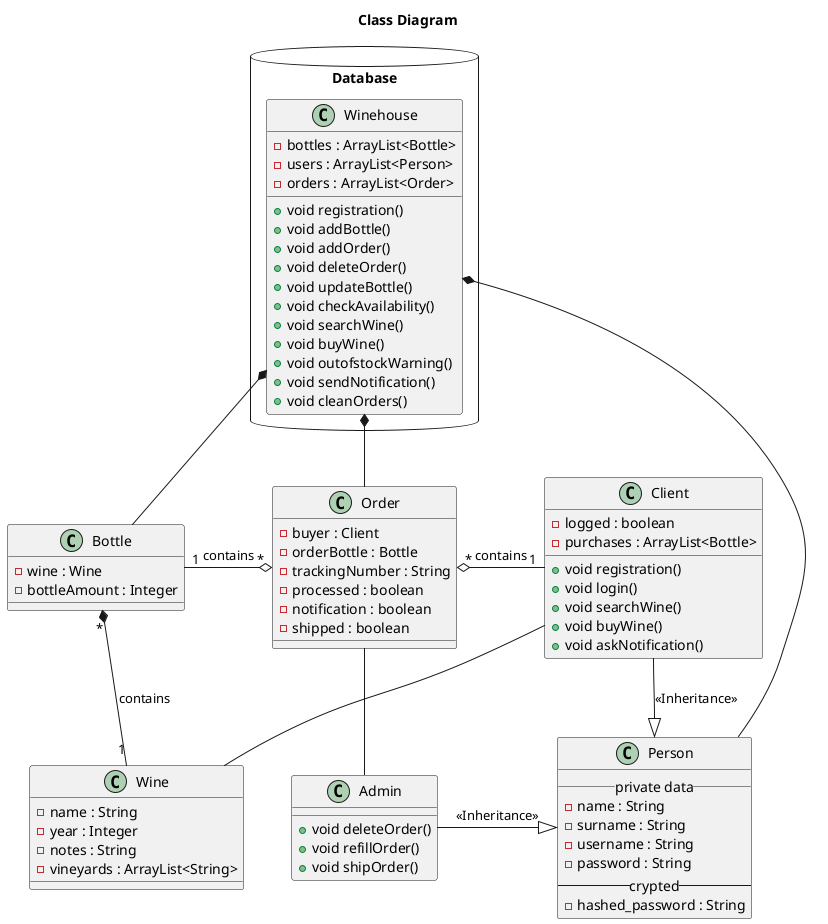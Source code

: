 @startuml
title Class Diagram

package Database <<Database>> {
  class Winehouse{
    -bottles : ArrayList<Bottle>
    -users : ArrayList<Person>
    -orders : ArrayList<Order>
    +void registration()
    +void addBottle()
    +void addOrder()
    +void deleteOrder()
    +void updateBottle()
    +void checkAvailability()
    +void searchWine()
    +void buyWine()
    +void outofstockWarning()
    +void sendNotification()
    +void cleanOrders()
  }
}
Winehouse *-- Order
Winehouse *-- Person
Winehouse *-- Bottle

class Person {
    __ private data __
    -name : String
    -surname : String
    -username : String
    -password : String
    -- crypted --
    -hashed_password : String
}

class Client {
    -logged : boolean
    -purchases : ArrayList<Bottle>
    +void registration()
    +void login()
    +void searchWine()
    +void buyWine()
    +void askNotification()
}

Client -- Wine

class Admin {
    +void deleteOrder()
    +void refillOrder()
    +void shipOrder()
}

Admin -up- Order

Person <|-up- Client : <<Inheritance>>
Person <|-left- Admin : <<Inheritance>>

class Wine {
    -name : String
    -year : Integer
    -notes : String
    -vineyards : ArrayList<String>
}

class Bottle {
    -wine : Wine
    -bottleAmount : Integer
}

Bottle "*" *-up- "1" Wine : contains

class Order {
    -buyer : Client
    -orderBottle : Bottle
    -trackingNumber : String
    -processed : boolean
    -notification : boolean
    -shipped : boolean
}

Order "*" o-left- "1" Bottle : contains
Order "*" o-right- "1" Client : contains
@enduml